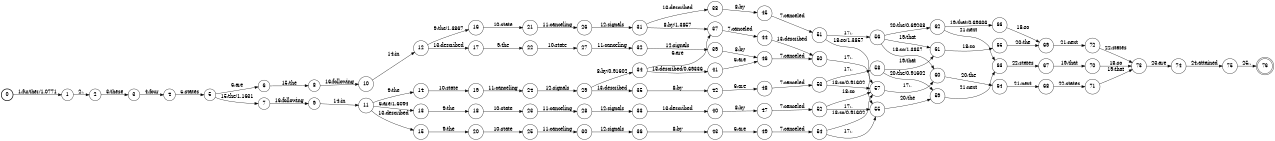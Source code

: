 digraph FST {
rankdir = LR;
size = "8.5,11";
label = "";
center = 1;
orientation = Portrait;
ranksep = "0.4";
nodesep = "0.25";
0 [label = "0", shape = circle, style = bold, fontsize = 14]
	0 -> 1 [label = "1:further/1.0771", fontsize = 14];
1 [label = "1", shape = circle, style = solid, fontsize = 14]
	1 -> 2 [label = "2:,", fontsize = 14];
2 [label = "2", shape = circle, style = solid, fontsize = 14]
	2 -> 3 [label = "3:these", fontsize = 14];
3 [label = "3", shape = circle, style = solid, fontsize = 14]
	3 -> 4 [label = "4:four", fontsize = 14];
4 [label = "4", shape = circle, style = solid, fontsize = 14]
	4 -> 5 [label = "5:states", fontsize = 14];
5 [label = "5", shape = circle, style = solid, fontsize = 14]
	5 -> 6 [label = "6:are", fontsize = 14];
	5 -> 7 [label = "15:the/1.1631", fontsize = 14];
6 [label = "6", shape = circle, style = solid, fontsize = 14]
	6 -> 8 [label = "15:the", fontsize = 14];
7 [label = "7", shape = circle, style = solid, fontsize = 14]
	7 -> 9 [label = "16:following", fontsize = 14];
8 [label = "8", shape = circle, style = solid, fontsize = 14]
	8 -> 10 [label = "16:following", fontsize = 14];
9 [label = "9", shape = circle, style = solid, fontsize = 14]
	9 -> 11 [label = "14:in", fontsize = 14];
10 [label = "10", shape = circle, style = solid, fontsize = 14]
	10 -> 12 [label = "14:in", fontsize = 14];
11 [label = "11", shape = circle, style = solid, fontsize = 14]
	11 -> 13 [label = "6:are/1.6094", fontsize = 14];
	11 -> 15 [label = "13:described", fontsize = 14];
	11 -> 14 [label = "9:the", fontsize = 14];
12 [label = "12", shape = circle, style = solid, fontsize = 14]
	12 -> 17 [label = "13:described", fontsize = 14];
	12 -> 16 [label = "9:the/1.3867", fontsize = 14];
13 [label = "13", shape = circle, style = solid, fontsize = 14]
	13 -> 18 [label = "9:the", fontsize = 14];
14 [label = "14", shape = circle, style = solid, fontsize = 14]
	14 -> 19 [label = "10:state", fontsize = 14];
15 [label = "15", shape = circle, style = solid, fontsize = 14]
	15 -> 20 [label = "9:the", fontsize = 14];
16 [label = "16", shape = circle, style = solid, fontsize = 14]
	16 -> 21 [label = "10:state", fontsize = 14];
17 [label = "17", shape = circle, style = solid, fontsize = 14]
	17 -> 22 [label = "9:the", fontsize = 14];
18 [label = "18", shape = circle, style = solid, fontsize = 14]
	18 -> 23 [label = "10:state", fontsize = 14];
19 [label = "19", shape = circle, style = solid, fontsize = 14]
	19 -> 24 [label = "11:canceling", fontsize = 14];
20 [label = "20", shape = circle, style = solid, fontsize = 14]
	20 -> 25 [label = "10:state", fontsize = 14];
21 [label = "21", shape = circle, style = solid, fontsize = 14]
	21 -> 26 [label = "11:canceling", fontsize = 14];
22 [label = "22", shape = circle, style = solid, fontsize = 14]
	22 -> 27 [label = "10:state", fontsize = 14];
23 [label = "23", shape = circle, style = solid, fontsize = 14]
	23 -> 28 [label = "11:canceling", fontsize = 14];
24 [label = "24", shape = circle, style = solid, fontsize = 14]
	24 -> 29 [label = "12:signals", fontsize = 14];
25 [label = "25", shape = circle, style = solid, fontsize = 14]
	25 -> 30 [label = "11:canceling", fontsize = 14];
26 [label = "26", shape = circle, style = solid, fontsize = 14]
	26 -> 31 [label = "12:signals", fontsize = 14];
27 [label = "27", shape = circle, style = solid, fontsize = 14]
	27 -> 32 [label = "11:canceling", fontsize = 14];
28 [label = "28", shape = circle, style = solid, fontsize = 14]
	28 -> 33 [label = "12:signals", fontsize = 14];
29 [label = "29", shape = circle, style = solid, fontsize = 14]
	29 -> 34 [label = "8:by/0.91602", fontsize = 14];
	29 -> 35 [label = "13:described", fontsize = 14];
30 [label = "30", shape = circle, style = solid, fontsize = 14]
	30 -> 36 [label = "12:signals", fontsize = 14];
31 [label = "31", shape = circle, style = solid, fontsize = 14]
	31 -> 37 [label = "8:by/1.3857", fontsize = 14];
	31 -> 38 [label = "13:described", fontsize = 14];
32 [label = "32", shape = circle, style = solid, fontsize = 14]
	32 -> 39 [label = "12:signals", fontsize = 14];
33 [label = "33", shape = circle, style = solid, fontsize = 14]
	33 -> 40 [label = "13:described", fontsize = 14];
34 [label = "34", shape = circle, style = solid, fontsize = 14]
	34 -> 37 [label = "6:are", fontsize = 14];
	34 -> 41 [label = "13:described/0.69336", fontsize = 14];
35 [label = "35", shape = circle, style = solid, fontsize = 14]
	35 -> 42 [label = "8:by", fontsize = 14];
36 [label = "36", shape = circle, style = solid, fontsize = 14]
	36 -> 43 [label = "8:by", fontsize = 14];
37 [label = "37", shape = circle, style = solid, fontsize = 14]
	37 -> 44 [label = "7:canceled", fontsize = 14];
38 [label = "38", shape = circle, style = solid, fontsize = 14]
	38 -> 45 [label = "8:by", fontsize = 14];
39 [label = "39", shape = circle, style = solid, fontsize = 14]
	39 -> 46 [label = "8:by", fontsize = 14];
40 [label = "40", shape = circle, style = solid, fontsize = 14]
	40 -> 47 [label = "8:by", fontsize = 14];
41 [label = "41", shape = circle, style = solid, fontsize = 14]
	41 -> 46 [label = "6:are", fontsize = 14];
42 [label = "42", shape = circle, style = solid, fontsize = 14]
	42 -> 48 [label = "6:are", fontsize = 14];
43 [label = "43", shape = circle, style = solid, fontsize = 14]
	43 -> 49 [label = "6:are", fontsize = 14];
44 [label = "44", shape = circle, style = solid, fontsize = 14]
	44 -> 50 [label = "13:described", fontsize = 14];
45 [label = "45", shape = circle, style = solid, fontsize = 14]
	45 -> 51 [label = "7:canceled", fontsize = 14];
46 [label = "46", shape = circle, style = solid, fontsize = 14]
	46 -> 50 [label = "7:canceled", fontsize = 14];
47 [label = "47", shape = circle, style = solid, fontsize = 14]
	47 -> 52 [label = "7:canceled", fontsize = 14];
48 [label = "48", shape = circle, style = solid, fontsize = 14]
	48 -> 53 [label = "7:canceled", fontsize = 14];
49 [label = "49", shape = circle, style = solid, fontsize = 14]
	49 -> 54 [label = "7:canceled", fontsize = 14];
50 [label = "50", shape = circle, style = solid, fontsize = 14]
	50 -> 55 [label = "17:,", fontsize = 14];
51 [label = "51", shape = circle, style = solid, fontsize = 14]
	51 -> 56 [label = "17:,", fontsize = 14];
	51 -> 57 [label = "18:so/1.3857", fontsize = 14];
52 [label = "52", shape = circle, style = solid, fontsize = 14]
	52 -> 55 [label = "17:,", fontsize = 14];
	52 -> 57 [label = "18:so", fontsize = 14];
53 [label = "53", shape = circle, style = solid, fontsize = 14]
	53 -> 58 [label = "17:,", fontsize = 14];
	53 -> 57 [label = "18:so/0.91602", fontsize = 14];
54 [label = "54", shape = circle, style = solid, fontsize = 14]
	54 -> 55 [label = "17:,", fontsize = 14];
	54 -> 57 [label = "18:so/0.91602", fontsize = 14];
55 [label = "55", shape = circle, style = solid, fontsize = 14]
	55 -> 59 [label = "20:the", fontsize = 14];
56 [label = "56", shape = circle, style = solid, fontsize = 14]
	56 -> 62 [label = "20:the/0.69238", fontsize = 14];
	56 -> 60 [label = "18:so/1.3857", fontsize = 14];
	56 -> 61 [label = "19:that", fontsize = 14];
57 [label = "57", shape = circle, style = solid, fontsize = 14]
	57 -> 60 [label = "17:,", fontsize = 14];
58 [label = "58", shape = circle, style = solid, fontsize = 14]
	58 -> 59 [label = "20:the/0.91602", fontsize = 14];
	58 -> 61 [label = "19:that", fontsize = 14];
59 [label = "59", shape = circle, style = solid, fontsize = 14]
	59 -> 63 [label = "21:next", fontsize = 14];
60 [label = "60", shape = circle, style = solid, fontsize = 14]
	60 -> 64 [label = "20:the", fontsize = 14];
61 [label = "61", shape = circle, style = solid, fontsize = 14]
	61 -> 65 [label = "18:so", fontsize = 14];
62 [label = "62", shape = circle, style = solid, fontsize = 14]
	62 -> 66 [label = "19:that/0.69336", fontsize = 14];
	62 -> 63 [label = "21:next", fontsize = 14];
63 [label = "63", shape = circle, style = solid, fontsize = 14]
	63 -> 67 [label = "22:states", fontsize = 14];
64 [label = "64", shape = circle, style = solid, fontsize = 14]
	64 -> 68 [label = "21:next", fontsize = 14];
65 [label = "65", shape = circle, style = solid, fontsize = 14]
	65 -> 69 [label = "20:the", fontsize = 14];
66 [label = "66", shape = circle, style = solid, fontsize = 14]
	66 -> 69 [label = "18:so", fontsize = 14];
67 [label = "67", shape = circle, style = solid, fontsize = 14]
	67 -> 70 [label = "19:that", fontsize = 14];
68 [label = "68", shape = circle, style = solid, fontsize = 14]
	68 -> 71 [label = "22:states", fontsize = 14];
69 [label = "69", shape = circle, style = solid, fontsize = 14]
	69 -> 72 [label = "21:next", fontsize = 14];
70 [label = "70", shape = circle, style = solid, fontsize = 14]
	70 -> 73 [label = "18:so", fontsize = 14];
71 [label = "71", shape = circle, style = solid, fontsize = 14]
	71 -> 73 [label = "19:that", fontsize = 14];
72 [label = "72", shape = circle, style = solid, fontsize = 14]
	72 -> 73 [label = "22:states", fontsize = 14];
73 [label = "73", shape = circle, style = solid, fontsize = 14]
	73 -> 74 [label = "23:are", fontsize = 14];
74 [label = "74", shape = circle, style = solid, fontsize = 14]
	74 -> 75 [label = "24:attained", fontsize = 14];
75 [label = "75", shape = circle, style = solid, fontsize = 14]
	75 -> 76 [label = "25:.", fontsize = 14];
76 [label = "76", shape = doublecircle, style = solid, fontsize = 14]
}
